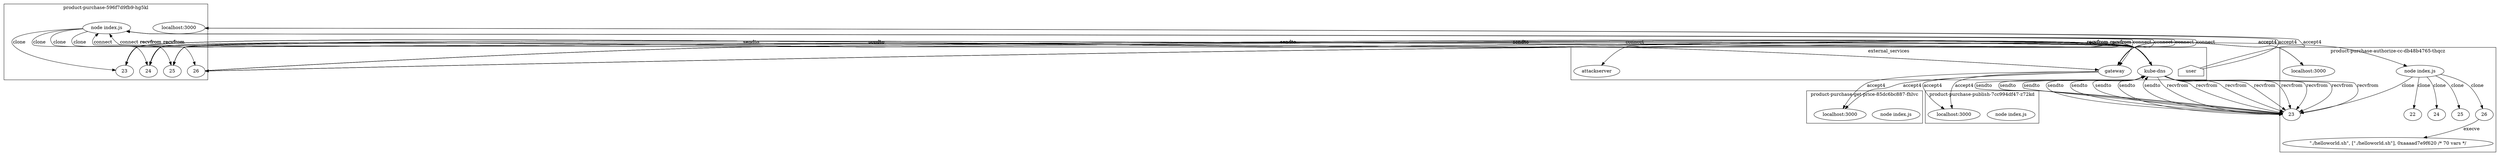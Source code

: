digraph G {
	subgraph "cluster_ product-purchase-596f7d9fb9-hg5kl " {
		label=" product-purchase-596f7d9fb9-hg5kl "
		59859 [label="node index.js"]
		"product-purchase_localhost_3000" [label="localhost:3000"]
		"product-purchase_localhost_3000" [label="localhost:3000"]
		59859 -> 64686 [label=clone]
		59859 -> 64683 [label=clone]
		59859 -> 64692 [label=clone]
		59859 -> 64700 [label=clone]
		64686 [label=23]
		64683 [label=24]
		64692 [label=25]
		64700 [label=26]
	}
	subgraph "cluster_ product-purchase-get-price-85dc6bc887-fhlvc " {
		label=" product-purchase-get-price-85dc6bc887-fhlvc "
		60760 [label="node index.js"]
		"product-purchase-get-price_localhost_3000" [label="localhost:3000"]
		"product-purchase-get-price_localhost_3000" [label="localhost:3000"]
	}
	subgraph "cluster_ product-purchase-publish-7cc994df47-z72kd " {
		label=" product-purchase-publish-7cc994df47-z72kd "
		62032 [label="node index.js"]
		"product-purchase-publish_localhost_3000" [label="localhost:3000"]
		"product-purchase-publish_localhost_3000" [label="localhost:3000"]
	}
	subgraph "cluster_ product-purchase-authorize-cc-db48b4765-thqcz " {
		label=" product-purchase-authorize-cc-db48b4765-thqcz "
		63488 [label="node index.js"]
		"product-purchase-authorize-cc_localhost_3000" [label="localhost:3000"]
		"product-purchase-authorize-cc_localhost_3000" [label="localhost:3000"]
		63488 -> 64886 [label=clone]
		63488 -> 64884 [label=clone]
		63488 -> 64897 [label=clone]
		63488 -> 64893 [label=clone]
		63488 -> 64969 [label=clone]
		64886 [label=22]
		64884 [label=23]
		64897 [label=24]
		64893 [label=25]
		64969 [label=26]
		" product-purchase-authorize-cc-db48b4765-thqcz _./helloworld.sh" [label="\"./helloworld.sh\", [\"./helloworld.sh\"], 0xaaaad7e9f620 /* 70 vars */"]
		64969 -> " product-purchase-authorize-cc-db48b4765-thqcz _./helloworld.sh" [label=execve]
	}
	subgraph cluster_services {
		label=external_services
		user [shape=house]
		user -> "product-purchase_localhost_3000" [label=accept4]
		user -> "product-purchase_localhost_3000" [label=accept4]
		"10.107.89.58_8080" [label=gateway]
		59859 -> "10.107.89.58_8080" [label=connect dir=both]
		"10.107.89.58_8080" [label=gateway]
		59859 -> "10.107.89.58_8080" [label=connect dir=both]
		"10.107.89.58_8080" [label=gateway]
		59859 -> "10.107.89.58_8080" [label=connect dir=both]
		"10.107.89.58_8080" [label=gateway]
		59859 -> "10.107.89.58_8080" [label=connect dir=both]
		"10.107.89.58_8080" [label=gateway]
		59859 -> "10.107.89.58_8080" [label=connect dir=both]
		"10.107.89.58_8080" [label=gateway]
		59859 -> "10.107.89.58_8080" [label=connect dir=both]
		"10.96.0.10_53" [label="kube-dns"]
		64686 -> "10.96.0.10_53" [label=sendto]
		"10.96.0.10_53" [label="kube-dns"]
		64686 -> "10.96.0.10_53" [label=sendto]
		"10.96.0.10_53" [label="kube-dns"]
		"10.96.0.10_53" -> 64686 [label=recvfrom]
		"10.96.0.10_53" [label="kube-dns"]
		"10.96.0.10_53" -> 64686 [label=recvfrom]
		"10.96.0.10_53" [label="kube-dns"]
		64686 -> "10.96.0.10_53" [label=sendto]
		"10.96.0.10_53" [label="kube-dns"]
		64686 -> "10.96.0.10_53" [label=sendto]
		"10.96.0.10_53" [label="kube-dns"]
		"10.96.0.10_53" -> 64686 [label=recvfrom]
		"10.96.0.10_53" [label="kube-dns"]
		"10.96.0.10_53" -> 64686 [label=recvfrom]
		"10.96.0.10_53" [label="kube-dns"]
		64686 -> "10.96.0.10_53" [label=sendto]
		"10.96.0.10_53" [label="kube-dns"]
		64686 -> "10.96.0.10_53" [label=sendto]
		"10.96.0.10_53" [label="kube-dns"]
		"10.96.0.10_53" -> 64686 [label=recvfrom]
		"10.96.0.10_53" [label="kube-dns"]
		"10.96.0.10_53" -> 64686 [label=recvfrom]
		"10.96.0.10_53" [label="kube-dns"]
		64686 -> "10.96.0.10_53" [label=sendto]
		"10.96.0.10_53" [label="kube-dns"]
		64686 -> "10.96.0.10_53" [label=sendto]
		"10.96.0.10_53" [label="kube-dns"]
		"10.96.0.10_53" -> 64686 [label=recvfrom]
		"10.96.0.10_53" [label="kube-dns"]
		"10.96.0.10_53" -> 64686 [label=recvfrom]
		"10.96.0.10_53" [label="kube-dns"]
		64686 -> "10.96.0.10_53" [label=sendto]
		"10.96.0.10_53" [label="kube-dns"]
		64686 -> "10.96.0.10_53" [label=sendto]
		"10.96.0.10_53" [label="kube-dns"]
		"10.96.0.10_53" -> 64686 [label=recvfrom]
		"10.96.0.10_53" [label="kube-dns"]
		"10.96.0.10_53" -> 64686 [label=recvfrom]
		"10.96.0.10_53" [label="kube-dns"]
		64686 -> "10.96.0.10_53" [label=sendto]
		"10.96.0.10_53" [label="kube-dns"]
		64686 -> "10.96.0.10_53" [label=sendto]
		"10.96.0.10_53" [label="kube-dns"]
		"10.96.0.10_53" -> 64686 [label=recvfrom]
		"10.96.0.10_53" [label="kube-dns"]
		"10.96.0.10_53" -> 64686 [label=recvfrom]
		"10.96.0.10_53" [label="kube-dns"]
		64686 -> "10.96.0.10_53" [label=sendto]
		"10.96.0.10_53" [label="kube-dns"]
		64686 -> "10.96.0.10_53" [label=sendto]
		"10.96.0.10_53" [label="kube-dns"]
		"10.96.0.10_53" -> 64686 [label=recvfrom]
		"10.96.0.10_53" [label="kube-dns"]
		"10.96.0.10_53" -> 64686 [label=recvfrom]
		"10.96.0.10_53" [label="kube-dns"]
		64686 -> "10.96.0.10_53" [label=sendto]
		"10.96.0.10_53" [label="kube-dns"]
		64686 -> "10.96.0.10_53" [label=sendto]
		"10.96.0.10_53" [label="kube-dns"]
		"10.96.0.10_53" -> 64686 [label=recvfrom]
		"10.96.0.10_53" [label="kube-dns"]
		"10.96.0.10_53" -> 64686 [label=recvfrom]
		"10.96.0.10_53" [label="kube-dns"]
		64683 -> "10.96.0.10_53" [label=sendto]
		"10.96.0.10_53" [label="kube-dns"]
		64683 -> "10.96.0.10_53" [label=sendto]
		"10.96.0.10_53" [label="kube-dns"]
		"10.96.0.10_53" -> 64683 [label=recvfrom]
		"10.96.0.10_53" [label="kube-dns"]
		"10.96.0.10_53" -> 64683 [label=recvfrom]
		"10.96.0.10_53" [label="kube-dns"]
		64683 -> "10.96.0.10_53" [label=sendto]
		"10.96.0.10_53" [label="kube-dns"]
		64683 -> "10.96.0.10_53" [label=sendto]
		"10.96.0.10_53" [label="kube-dns"]
		"10.96.0.10_53" -> 64683 [label=recvfrom]
		"10.96.0.10_53" [label="kube-dns"]
		"10.96.0.10_53" -> 64683 [label=recvfrom]
		"10.96.0.10_53" [label="kube-dns"]
		64683 -> "10.96.0.10_53" [label=sendto]
		"10.96.0.10_53" [label="kube-dns"]
		64683 -> "10.96.0.10_53" [label=sendto]
		"10.96.0.10_53" [label="kube-dns"]
		"10.96.0.10_53" -> 64683 [label=recvfrom]
		"10.96.0.10_53" [label="kube-dns"]
		"10.96.0.10_53" -> 64683 [label=recvfrom]
		"10.96.0.10_53" [label="kube-dns"]
		64683 -> "10.96.0.10_53" [label=sendto]
		"10.96.0.10_53" [label="kube-dns"]
		64683 -> "10.96.0.10_53" [label=sendto]
		"10.96.0.10_53" [label="kube-dns"]
		"10.96.0.10_53" -> 64683 [label=recvfrom]
		"10.96.0.10_53" [label="kube-dns"]
		"10.96.0.10_53" -> 64683 [label=recvfrom]
		"10.96.0.10_53" [label="kube-dns"]
		64683 -> "10.96.0.10_53" [label=sendto]
		"10.96.0.10_53" [label="kube-dns"]
		64683 -> "10.96.0.10_53" [label=sendto]
		"10.96.0.10_53" [label="kube-dns"]
		"10.96.0.10_53" -> 64683 [label=recvfrom]
		"10.96.0.10_53" [label="kube-dns"]
		"10.96.0.10_53" -> 64683 [label=recvfrom]
		"10.96.0.10_53" [label="kube-dns"]
		64683 -> "10.96.0.10_53" [label=sendto]
		"10.96.0.10_53" [label="kube-dns"]
		64683 -> "10.96.0.10_53" [label=sendto]
		"10.96.0.10_53" [label="kube-dns"]
		"10.96.0.10_53" -> 64683 [label=recvfrom]
		"10.96.0.10_53" [label="kube-dns"]
		"10.96.0.10_53" -> 64683 [label=recvfrom]
		"10.96.0.10_53" [label="kube-dns"]
		64683 -> "10.96.0.10_53" [label=sendto]
		"10.96.0.10_53" [label="kube-dns"]
		64683 -> "10.96.0.10_53" [label=sendto]
		"10.96.0.10_53" [label="kube-dns"]
		"10.96.0.10_53" -> 64683 [label=recvfrom]
		"10.96.0.10_53" [label="kube-dns"]
		"10.96.0.10_53" -> 64683 [label=recvfrom]
		"10.96.0.10_53" [label="kube-dns"]
		64683 -> "10.96.0.10_53" [label=sendto]
		"10.96.0.10_53" [label="kube-dns"]
		64683 -> "10.96.0.10_53" [label=sendto]
		"10.96.0.10_53" [label="kube-dns"]
		"10.96.0.10_53" -> 64683 [label=recvfrom]
		"10.96.0.10_53" [label="kube-dns"]
		"10.96.0.10_53" -> 64683 [label=recvfrom]
		"10.96.0.10_53" [label="kube-dns"]
		64692 -> "10.96.0.10_53" [label=sendto]
		"10.96.0.10_53" [label="kube-dns"]
		64692 -> "10.96.0.10_53" [label=sendto]
		"10.96.0.10_53" [label="kube-dns"]
		"10.96.0.10_53" -> 64692 [label=recvfrom]
		"10.96.0.10_53" [label="kube-dns"]
		"10.96.0.10_53" -> 64692 [label=recvfrom]
		"10.96.0.10_53" [label="kube-dns"]
		64692 -> "10.96.0.10_53" [label=sendto]
		"10.96.0.10_53" [label="kube-dns"]
		64692 -> "10.96.0.10_53" [label=sendto]
		"10.96.0.10_53" [label="kube-dns"]
		"10.96.0.10_53" -> 64692 [label=recvfrom]
		"10.96.0.10_53" [label="kube-dns"]
		"10.96.0.10_53" -> 64692 [label=recvfrom]
		"10.96.0.10_53" [label="kube-dns"]
		64692 -> "10.96.0.10_53" [label=sendto]
		"10.96.0.10_53" [label="kube-dns"]
		64692 -> "10.96.0.10_53" [label=sendto]
		"10.96.0.10_53" [label="kube-dns"]
		"10.96.0.10_53" -> 64692 [label=recvfrom]
		"10.96.0.10_53" [label="kube-dns"]
		"10.96.0.10_53" -> 64692 [label=recvfrom]
		"10.96.0.10_53" [label="kube-dns"]
		64692 -> "10.96.0.10_53" [label=sendto]
		"10.96.0.10_53" [label="kube-dns"]
		64692 -> "10.96.0.10_53" [label=sendto]
		"10.96.0.10_53" [label="kube-dns"]
		"10.96.0.10_53" -> 64692 [label=recvfrom]
		"10.96.0.10_53" [label="kube-dns"]
		"10.96.0.10_53" -> 64692 [label=recvfrom]
		"10.96.0.10_53" [label="kube-dns"]
		64700 -> "10.96.0.10_53" [label=sendto]
		"10.96.0.10_53" [label="kube-dns"]
		64700 -> "10.96.0.10_53" [label=sendto]
		"10.96.0.10_53" [label="kube-dns"]
		"10.96.0.10_53" -> 64700 [label=recvfrom]
		"10.96.0.10_53" [label="kube-dns"]
		"10.96.0.10_53" -> 64700 [label=recvfrom]
		"10.96.0.10_53" [label="kube-dns"]
		64700 -> "10.96.0.10_53" [label=sendto]
		"10.96.0.10_53" [label="kube-dns"]
		64700 -> "10.96.0.10_53" [label=sendto]
		"10.96.0.10_53" [label="kube-dns"]
		"10.96.0.10_53" -> 64700 [label=recvfrom]
		"10.96.0.10_53" [label="kube-dns"]
		"10.96.0.10_53" -> 64700 [label=recvfrom]
		"10.96.0.10_53" [label="kube-dns"]
		64700 -> "10.96.0.10_53" [label=sendto]
		"10.96.0.10_53" [label="kube-dns"]
		64700 -> "10.96.0.10_53" [label=sendto]
		"10.96.0.10_53" [label="kube-dns"]
		"10.96.0.10_53" -> 64700 [label=recvfrom]
		"10.96.0.10_53" [label="kube-dns"]
		"10.96.0.10_53" -> 64700 [label=recvfrom]
		"10.96.0.10_53" [label="kube-dns"]
		64700 -> "10.96.0.10_53" [label=sendto]
		"10.96.0.10_53" [label="kube-dns"]
		64700 -> "10.96.0.10_53" [label=sendto]
		"10.96.0.10_53" [label="kube-dns"]
		"10.96.0.10_53" -> 64700 [label=recvfrom]
		"10.96.0.10_53" [label="kube-dns"]
		"10.96.0.10_53" -> 64700 [label=recvfrom]
		"10.107.89.58_8080" -> "product-purchase-get-price_localhost_3000" [label=accept4]
		"10.107.89.58_8080" -> "product-purchase-get-price_localhost_3000" [label=accept4]
		"10.107.89.58_8080" -> "product-purchase-publish_localhost_3000" [label=accept4]
		"10.107.89.58_8080" -> "product-purchase-publish_localhost_3000" [label=accept4]
		"10.107.89.58_8080" -> "product-purchase-authorize-cc_localhost_3000" [label=accept4]
		"10.107.89.58_8080" -> "product-purchase-authorize-cc_localhost_3000" [label=accept4]
		"10.107.78.199_8889" [label=attackserver]
		63488 -> "10.107.78.199_8889" [label=connect dir=both]
		"10.96.0.10_53" [label="kube-dns"]
		64884 -> "10.96.0.10_53" [label=sendto]
		"10.96.0.10_53" [label="kube-dns"]
		64884 -> "10.96.0.10_53" [label=sendto]
		"10.96.0.10_53" [label="kube-dns"]
		"10.96.0.10_53" -> 64884 [label=recvfrom]
		"10.96.0.10_53" [label="kube-dns"]
		"10.96.0.10_53" -> 64884 [label=recvfrom]
		"10.96.0.10_53" [label="kube-dns"]
		64884 -> "10.96.0.10_53" [label=sendto]
		"10.96.0.10_53" [label="kube-dns"]
		64884 -> "10.96.0.10_53" [label=sendto]
		"10.96.0.10_53" [label="kube-dns"]
		"10.96.0.10_53" -> 64884 [label=recvfrom]
		"10.96.0.10_53" [label="kube-dns"]
		"10.96.0.10_53" -> 64884 [label=recvfrom]
		"10.96.0.10_53" [label="kube-dns"]
		64884 -> "10.96.0.10_53" [label=sendto]
		"10.96.0.10_53" [label="kube-dns"]
		64884 -> "10.96.0.10_53" [label=sendto]
		"10.96.0.10_53" [label="kube-dns"]
		"10.96.0.10_53" -> 64884 [label=recvfrom]
		"10.96.0.10_53" [label="kube-dns"]
		"10.96.0.10_53" -> 64884 [label=recvfrom]
		"10.96.0.10_53" [label="kube-dns"]
		64884 -> "10.96.0.10_53" [label=sendto]
		"10.96.0.10_53" [label="kube-dns"]
		64884 -> "10.96.0.10_53" [label=sendto]
		"10.96.0.10_53" [label="kube-dns"]
		"10.96.0.10_53" -> 64884 [label=recvfrom]
		"10.96.0.10_53" [label="kube-dns"]
		"10.96.0.10_53" -> 64884 [label=recvfrom]
	}
}

